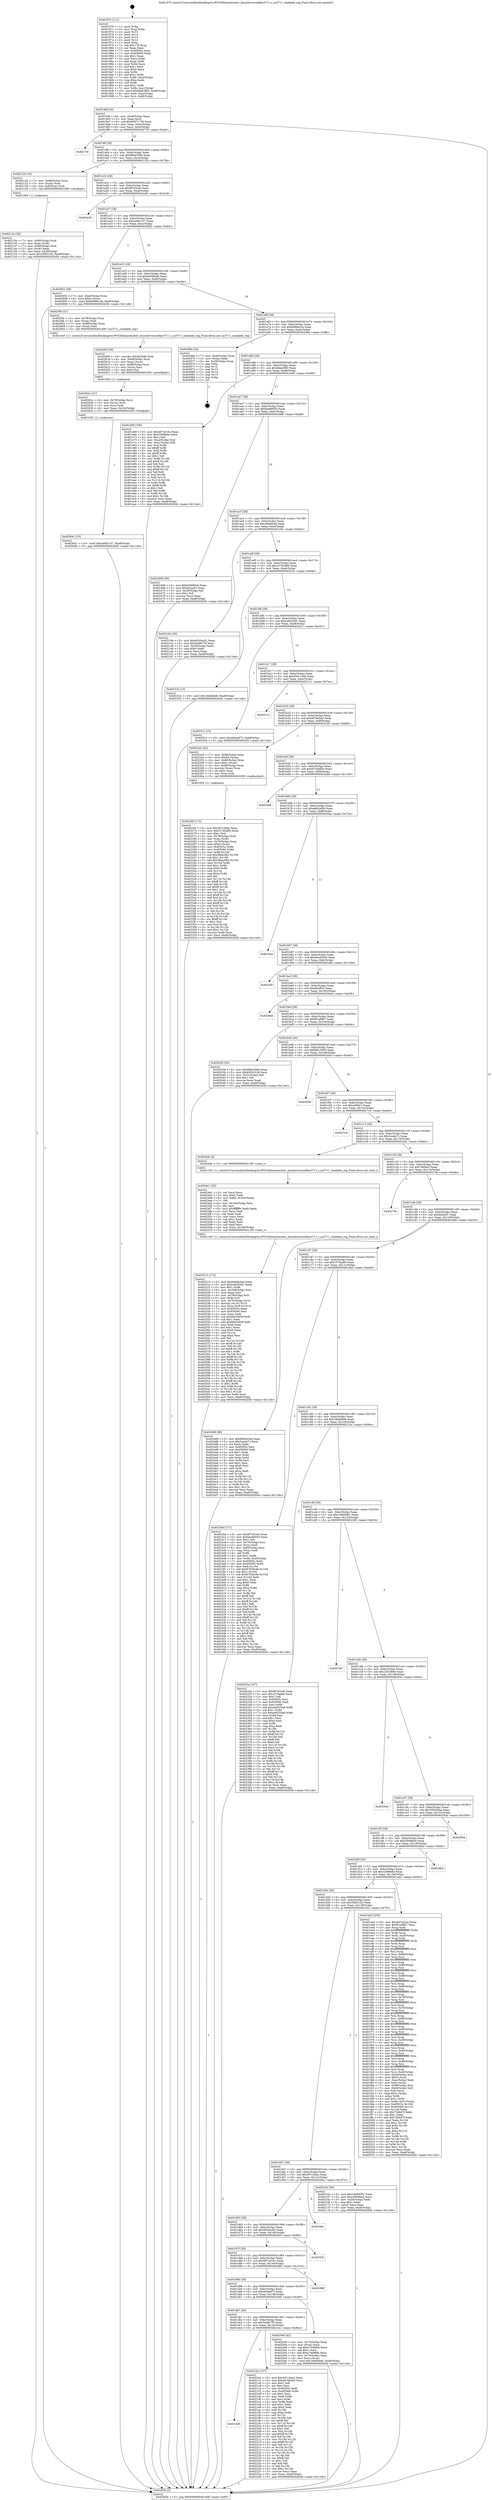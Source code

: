 digraph "0x401970" {
  label = "0x401970 (/mnt/c/Users/mathe/Desktop/tcc/POCII/binaries/extr_linuxdriversmfdas3711.c_as3711_readable_reg_Final-ollvm.out::main(0))"
  labelloc = "t"
  node[shape=record]

  Entry [label="",width=0.3,height=0.3,shape=circle,fillcolor=black,style=filled]
  "0x4019df" [label="{
     0x4019df [32]\l
     | [instrs]\l
     &nbsp;&nbsp;0x4019df \<+6\>: mov -0xa8(%rbp),%eax\l
     &nbsp;&nbsp;0x4019e5 \<+2\>: mov %eax,%ecx\l
     &nbsp;&nbsp;0x4019e7 \<+6\>: sub $0x80d71730,%ecx\l
     &nbsp;&nbsp;0x4019ed \<+6\>: mov %eax,-0xbc(%rbp)\l
     &nbsp;&nbsp;0x4019f3 \<+6\>: mov %ecx,-0xc0(%rbp)\l
     &nbsp;&nbsp;0x4019f9 \<+6\>: je 000000000040273f \<main+0xdcf\>\l
  }"]
  "0x40273f" [label="{
     0x40273f\l
  }", style=dashed]
  "0x4019ff" [label="{
     0x4019ff [28]\l
     | [instrs]\l
     &nbsp;&nbsp;0x4019ff \<+5\>: jmp 0000000000401a04 \<main+0x94\>\l
     &nbsp;&nbsp;0x401a04 \<+6\>: mov -0xbc(%rbp),%eax\l
     &nbsp;&nbsp;0x401a0a \<+5\>: sub $0x98b4359e,%eax\l
     &nbsp;&nbsp;0x401a0f \<+6\>: mov %eax,-0xc4(%rbp)\l
     &nbsp;&nbsp;0x401a15 \<+6\>: je 000000000040212b \<main+0x7bb\>\l
  }"]
  Exit [label="",width=0.3,height=0.3,shape=circle,fillcolor=black,style=filled,peripheries=2]
  "0x40212b" [label="{
     0x40212b [19]\l
     | [instrs]\l
     &nbsp;&nbsp;0x40212b \<+7\>: mov -0x98(%rbp),%rax\l
     &nbsp;&nbsp;0x402132 \<+3\>: mov (%rax),%rax\l
     &nbsp;&nbsp;0x402135 \<+4\>: mov 0x8(%rax),%rdi\l
     &nbsp;&nbsp;0x402139 \<+5\>: call 0000000000401060 \<atoi@plt\>\l
     | [calls]\l
     &nbsp;&nbsp;0x401060 \{1\} (unknown)\l
  }"]
  "0x401a1b" [label="{
     0x401a1b [28]\l
     | [instrs]\l
     &nbsp;&nbsp;0x401a1b \<+5\>: jmp 0000000000401a20 \<main+0xb0\>\l
     &nbsp;&nbsp;0x401a20 \<+6\>: mov -0xbc(%rbp),%eax\l
     &nbsp;&nbsp;0x401a26 \<+5\>: sub $0x9f7d3ce0,%eax\l
     &nbsp;&nbsp;0x401a2b \<+6\>: mov %eax,-0xc8(%rbp)\l
     &nbsp;&nbsp;0x401a31 \<+6\>: je 0000000000402a36 \<main+0x10c6\>\l
  }"]
  "0x402641" [label="{
     0x402641 [15]\l
     | [instrs]\l
     &nbsp;&nbsp;0x402641 \<+10\>: movl $0xa49d1c37,-0xa8(%rbp)\l
     &nbsp;&nbsp;0x40264b \<+5\>: jmp 0000000000402b5b \<main+0x11eb\>\l
  }"]
  "0x402a36" [label="{
     0x402a36\l
  }", style=dashed]
  "0x401a37" [label="{
     0x401a37 [28]\l
     | [instrs]\l
     &nbsp;&nbsp;0x401a37 \<+5\>: jmp 0000000000401a3c \<main+0xcc\>\l
     &nbsp;&nbsp;0x401a3c \<+6\>: mov -0xbc(%rbp),%eax\l
     &nbsp;&nbsp;0x401a42 \<+5\>: sub $0xa49d1c37,%eax\l
     &nbsp;&nbsp;0x401a47 \<+6\>: mov %eax,-0xcc(%rbp)\l
     &nbsp;&nbsp;0x401a4d \<+6\>: je 0000000000402952 \<main+0xfe2\>\l
  }"]
  "0x40262c" [label="{
     0x40262c [21]\l
     | [instrs]\l
     &nbsp;&nbsp;0x40262c \<+4\>: mov -0x78(%rbp),%rcx\l
     &nbsp;&nbsp;0x402630 \<+3\>: mov (%rcx),%rcx\l
     &nbsp;&nbsp;0x402633 \<+3\>: mov %rcx,%rdi\l
     &nbsp;&nbsp;0x402636 \<+6\>: mov %eax,-0x16c(%rbp)\l
     &nbsp;&nbsp;0x40263c \<+5\>: call 0000000000401030 \<free@plt\>\l
     | [calls]\l
     &nbsp;&nbsp;0x401030 \{1\} (unknown)\l
  }"]
  "0x402952" [label="{
     0x402952 [28]\l
     | [instrs]\l
     &nbsp;&nbsp;0x402952 \<+7\>: mov -0xa0(%rbp),%rax\l
     &nbsp;&nbsp;0x402959 \<+6\>: movl $0x0,(%rax)\l
     &nbsp;&nbsp;0x40295f \<+10\>: movl $0xb688ec3a,-0xa8(%rbp)\l
     &nbsp;&nbsp;0x402969 \<+5\>: jmp 0000000000402b5b \<main+0x11eb\>\l
  }"]
  "0x401a53" [label="{
     0x401a53 [28]\l
     | [instrs]\l
     &nbsp;&nbsp;0x401a53 \<+5\>: jmp 0000000000401a58 \<main+0xe8\>\l
     &nbsp;&nbsp;0x401a58 \<+6\>: mov -0xbc(%rbp),%eax\l
     &nbsp;&nbsp;0x401a5e \<+5\>: sub $0xb2f495e6,%eax\l
     &nbsp;&nbsp;0x401a63 \<+6\>: mov %eax,-0xd0(%rbp)\l
     &nbsp;&nbsp;0x401a69 \<+6\>: je 00000000004025fa \<main+0xc8a\>\l
  }"]
  "0x40260f" [label="{
     0x40260f [29]\l
     | [instrs]\l
     &nbsp;&nbsp;0x40260f \<+10\>: movabs $0x4030d6,%rdi\l
     &nbsp;&nbsp;0x402619 \<+4\>: mov -0x68(%rbp),%rcx\l
     &nbsp;&nbsp;0x40261d \<+2\>: mov %eax,(%rcx)\l
     &nbsp;&nbsp;0x40261f \<+4\>: mov -0x68(%rbp),%rcx\l
     &nbsp;&nbsp;0x402623 \<+2\>: mov (%rcx),%esi\l
     &nbsp;&nbsp;0x402625 \<+2\>: mov $0x0,%al\l
     &nbsp;&nbsp;0x402627 \<+5\>: call 0000000000401040 \<printf@plt\>\l
     | [calls]\l
     &nbsp;&nbsp;0x401040 \{1\} (unknown)\l
  }"]
  "0x4025fa" [label="{
     0x4025fa [21]\l
     | [instrs]\l
     &nbsp;&nbsp;0x4025fa \<+4\>: mov -0x78(%rbp),%rax\l
     &nbsp;&nbsp;0x4025fe \<+3\>: mov (%rax),%rdi\l
     &nbsp;&nbsp;0x402601 \<+7\>: mov -0x88(%rbp),%rax\l
     &nbsp;&nbsp;0x402608 \<+2\>: mov (%rax),%esi\l
     &nbsp;&nbsp;0x40260a \<+5\>: call 0000000000401400 \<as3711_readable_reg\>\l
     | [calls]\l
     &nbsp;&nbsp;0x401400 \{1\} (/mnt/c/Users/mathe/Desktop/tcc/POCII/binaries/extr_linuxdriversmfdas3711.c_as3711_readable_reg_Final-ollvm.out::as3711_readable_reg)\l
  }"]
  "0x401a6f" [label="{
     0x401a6f [28]\l
     | [instrs]\l
     &nbsp;&nbsp;0x401a6f \<+5\>: jmp 0000000000401a74 \<main+0x104\>\l
     &nbsp;&nbsp;0x401a74 \<+6\>: mov -0xbc(%rbp),%eax\l
     &nbsp;&nbsp;0x401a7a \<+5\>: sub $0xb688ec3a,%eax\l
     &nbsp;&nbsp;0x401a7f \<+6\>: mov %eax,-0xd4(%rbp)\l
     &nbsp;&nbsp;0x401a85 \<+6\>: je 000000000040296e \<main+0xffe\>\l
  }"]
  "0x402515" [label="{
     0x402515 [172]\l
     | [instrs]\l
     &nbsp;&nbsp;0x402515 \<+5\>: mov $0x660bb3ad,%ecx\l
     &nbsp;&nbsp;0x40251a \<+5\>: mov $0xcd8245d1,%edx\l
     &nbsp;&nbsp;0x40251f \<+3\>: mov $0x1,%r8b\l
     &nbsp;&nbsp;0x402522 \<+6\>: mov -0x168(%rbp),%esi\l
     &nbsp;&nbsp;0x402528 \<+3\>: imul %eax,%esi\l
     &nbsp;&nbsp;0x40252b \<+4\>: mov -0x78(%rbp),%r9\l
     &nbsp;&nbsp;0x40252f \<+3\>: mov (%r9),%r9\l
     &nbsp;&nbsp;0x402532 \<+4\>: mov -0x70(%rbp),%r10\l
     &nbsp;&nbsp;0x402536 \<+3\>: movslq (%r10),%r10\l
     &nbsp;&nbsp;0x402539 \<+4\>: mov %esi,(%r9,%r10,4)\l
     &nbsp;&nbsp;0x40253d \<+7\>: mov 0x40505c,%eax\l
     &nbsp;&nbsp;0x402544 \<+7\>: mov 0x405060,%esi\l
     &nbsp;&nbsp;0x40254b \<+2\>: mov %eax,%edi\l
     &nbsp;&nbsp;0x40254d \<+6\>: sub $0xbb03493f,%edi\l
     &nbsp;&nbsp;0x402553 \<+3\>: sub $0x1,%edi\l
     &nbsp;&nbsp;0x402556 \<+6\>: add $0xbb03493f,%edi\l
     &nbsp;&nbsp;0x40255c \<+3\>: imul %edi,%eax\l
     &nbsp;&nbsp;0x40255f \<+3\>: and $0x1,%eax\l
     &nbsp;&nbsp;0x402562 \<+3\>: cmp $0x0,%eax\l
     &nbsp;&nbsp;0x402565 \<+4\>: sete %r11b\l
     &nbsp;&nbsp;0x402569 \<+3\>: cmp $0xa,%esi\l
     &nbsp;&nbsp;0x40256c \<+3\>: setl %bl\l
     &nbsp;&nbsp;0x40256f \<+3\>: mov %r11b,%r14b\l
     &nbsp;&nbsp;0x402572 \<+4\>: xor $0xff,%r14b\l
     &nbsp;&nbsp;0x402576 \<+3\>: mov %bl,%r15b\l
     &nbsp;&nbsp;0x402579 \<+4\>: xor $0xff,%r15b\l
     &nbsp;&nbsp;0x40257d \<+4\>: xor $0x1,%r8b\l
     &nbsp;&nbsp;0x402581 \<+3\>: mov %r14b,%r12b\l
     &nbsp;&nbsp;0x402584 \<+4\>: and $0xff,%r12b\l
     &nbsp;&nbsp;0x402588 \<+3\>: and %r8b,%r11b\l
     &nbsp;&nbsp;0x40258b \<+3\>: mov %r15b,%r13b\l
     &nbsp;&nbsp;0x40258e \<+4\>: and $0xff,%r13b\l
     &nbsp;&nbsp;0x402592 \<+3\>: and %r8b,%bl\l
     &nbsp;&nbsp;0x402595 \<+3\>: or %r11b,%r12b\l
     &nbsp;&nbsp;0x402598 \<+3\>: or %bl,%r13b\l
     &nbsp;&nbsp;0x40259b \<+3\>: xor %r13b,%r12b\l
     &nbsp;&nbsp;0x40259e \<+3\>: or %r15b,%r14b\l
     &nbsp;&nbsp;0x4025a1 \<+4\>: xor $0xff,%r14b\l
     &nbsp;&nbsp;0x4025a5 \<+4\>: or $0x1,%r8b\l
     &nbsp;&nbsp;0x4025a9 \<+3\>: and %r8b,%r14b\l
     &nbsp;&nbsp;0x4025ac \<+3\>: or %r14b,%r12b\l
     &nbsp;&nbsp;0x4025af \<+4\>: test $0x1,%r12b\l
     &nbsp;&nbsp;0x4025b3 \<+3\>: cmovne %edx,%ecx\l
     &nbsp;&nbsp;0x4025b6 \<+6\>: mov %ecx,-0xa8(%rbp)\l
     &nbsp;&nbsp;0x4025bc \<+5\>: jmp 0000000000402b5b \<main+0x11eb\>\l
  }"]
  "0x40296e" [label="{
     0x40296e [24]\l
     | [instrs]\l
     &nbsp;&nbsp;0x40296e \<+7\>: mov -0xa0(%rbp),%rax\l
     &nbsp;&nbsp;0x402975 \<+2\>: mov (%rax),%eax\l
     &nbsp;&nbsp;0x402977 \<+4\>: lea -0x28(%rbp),%rsp\l
     &nbsp;&nbsp;0x40297b \<+1\>: pop %rbx\l
     &nbsp;&nbsp;0x40297c \<+2\>: pop %r12\l
     &nbsp;&nbsp;0x40297e \<+2\>: pop %r13\l
     &nbsp;&nbsp;0x402980 \<+2\>: pop %r14\l
     &nbsp;&nbsp;0x402982 \<+2\>: pop %r15\l
     &nbsp;&nbsp;0x402984 \<+1\>: pop %rbp\l
     &nbsp;&nbsp;0x402985 \<+1\>: ret\l
  }"]
  "0x401a8b" [label="{
     0x401a8b [28]\l
     | [instrs]\l
     &nbsp;&nbsp;0x401a8b \<+5\>: jmp 0000000000401a90 \<main+0x120\>\l
     &nbsp;&nbsp;0x401a90 \<+6\>: mov -0xbc(%rbp),%eax\l
     &nbsp;&nbsp;0x401a96 \<+5\>: sub $0xb8ab3f60,%eax\l
     &nbsp;&nbsp;0x401a9b \<+6\>: mov %eax,-0xd8(%rbp)\l
     &nbsp;&nbsp;0x401aa1 \<+6\>: je 0000000000401e69 \<main+0x4f9\>\l
  }"]
  "0x4024e1" [label="{
     0x4024e1 [52]\l
     | [instrs]\l
     &nbsp;&nbsp;0x4024e1 \<+2\>: xor %ecx,%ecx\l
     &nbsp;&nbsp;0x4024e3 \<+5\>: mov $0x2,%edx\l
     &nbsp;&nbsp;0x4024e8 \<+6\>: mov %edx,-0x164(%rbp)\l
     &nbsp;&nbsp;0x4024ee \<+1\>: cltd\l
     &nbsp;&nbsp;0x4024ef \<+6\>: mov -0x164(%rbp),%esi\l
     &nbsp;&nbsp;0x4024f5 \<+2\>: idiv %esi\l
     &nbsp;&nbsp;0x4024f7 \<+6\>: imul $0xfffffffe,%edx,%edx\l
     &nbsp;&nbsp;0x4024fd \<+2\>: mov %ecx,%edi\l
     &nbsp;&nbsp;0x4024ff \<+2\>: sub %edx,%edi\l
     &nbsp;&nbsp;0x402501 \<+2\>: mov %ecx,%edx\l
     &nbsp;&nbsp;0x402503 \<+3\>: sub $0x1,%edx\l
     &nbsp;&nbsp;0x402506 \<+2\>: add %edx,%edi\l
     &nbsp;&nbsp;0x402508 \<+2\>: sub %edi,%ecx\l
     &nbsp;&nbsp;0x40250a \<+6\>: mov %ecx,-0x168(%rbp)\l
     &nbsp;&nbsp;0x402510 \<+5\>: call 0000000000401160 \<next_i\>\l
     | [calls]\l
     &nbsp;&nbsp;0x401160 \{1\} (/mnt/c/Users/mathe/Desktop/tcc/POCII/binaries/extr_linuxdriversmfdas3711.c_as3711_readable_reg_Final-ollvm.out::next_i)\l
  }"]
  "0x401e69" [label="{
     0x401e69 [106]\l
     | [instrs]\l
     &nbsp;&nbsp;0x401e69 \<+5\>: mov $0x4872d16c,%eax\l
     &nbsp;&nbsp;0x401e6e \<+5\>: mov $0x3289fe6e,%ecx\l
     &nbsp;&nbsp;0x401e73 \<+2\>: mov $0x1,%dl\l
     &nbsp;&nbsp;0x401e75 \<+7\>: mov -0xa2(%rbp),%sil\l
     &nbsp;&nbsp;0x401e7c \<+7\>: mov -0xa1(%rbp),%dil\l
     &nbsp;&nbsp;0x401e83 \<+3\>: mov %sil,%r8b\l
     &nbsp;&nbsp;0x401e86 \<+4\>: xor $0xff,%r8b\l
     &nbsp;&nbsp;0x401e8a \<+3\>: mov %dil,%r9b\l
     &nbsp;&nbsp;0x401e8d \<+4\>: xor $0xff,%r9b\l
     &nbsp;&nbsp;0x401e91 \<+3\>: xor $0x1,%dl\l
     &nbsp;&nbsp;0x401e94 \<+3\>: mov %r8b,%r10b\l
     &nbsp;&nbsp;0x401e97 \<+4\>: and $0xff,%r10b\l
     &nbsp;&nbsp;0x401e9b \<+3\>: and %dl,%sil\l
     &nbsp;&nbsp;0x401e9e \<+3\>: mov %r9b,%r11b\l
     &nbsp;&nbsp;0x401ea1 \<+4\>: and $0xff,%r11b\l
     &nbsp;&nbsp;0x401ea5 \<+3\>: and %dl,%dil\l
     &nbsp;&nbsp;0x401ea8 \<+3\>: or %sil,%r10b\l
     &nbsp;&nbsp;0x401eab \<+3\>: or %dil,%r11b\l
     &nbsp;&nbsp;0x401eae \<+3\>: xor %r11b,%r10b\l
     &nbsp;&nbsp;0x401eb1 \<+3\>: or %r9b,%r8b\l
     &nbsp;&nbsp;0x401eb4 \<+4\>: xor $0xff,%r8b\l
     &nbsp;&nbsp;0x401eb8 \<+3\>: or $0x1,%dl\l
     &nbsp;&nbsp;0x401ebb \<+3\>: and %dl,%r8b\l
     &nbsp;&nbsp;0x401ebe \<+3\>: or %r8b,%r10b\l
     &nbsp;&nbsp;0x401ec1 \<+4\>: test $0x1,%r10b\l
     &nbsp;&nbsp;0x401ec5 \<+3\>: cmovne %ecx,%eax\l
     &nbsp;&nbsp;0x401ec8 \<+6\>: mov %eax,-0xa8(%rbp)\l
     &nbsp;&nbsp;0x401ece \<+5\>: jmp 0000000000402b5b \<main+0x11eb\>\l
  }"]
  "0x401aa7" [label="{
     0x401aa7 [28]\l
     | [instrs]\l
     &nbsp;&nbsp;0x401aa7 \<+5\>: jmp 0000000000401aac \<main+0x13c\>\l
     &nbsp;&nbsp;0x401aac \<+6\>: mov -0xbc(%rbp),%eax\l
     &nbsp;&nbsp;0x401ab2 \<+5\>: sub $0xbee66055,%eax\l
     &nbsp;&nbsp;0x401ab7 \<+6\>: mov %eax,-0xdc(%rbp)\l
     &nbsp;&nbsp;0x401abd \<+6\>: je 0000000000402468 \<main+0xaf8\>\l
  }"]
  "0x402b5b" [label="{
     0x402b5b [5]\l
     | [instrs]\l
     &nbsp;&nbsp;0x402b5b \<+5\>: jmp 00000000004019df \<main+0x6f\>\l
  }"]
  "0x401970" [label="{
     0x401970 [111]\l
     | [instrs]\l
     &nbsp;&nbsp;0x401970 \<+1\>: push %rbp\l
     &nbsp;&nbsp;0x401971 \<+3\>: mov %rsp,%rbp\l
     &nbsp;&nbsp;0x401974 \<+2\>: push %r15\l
     &nbsp;&nbsp;0x401976 \<+2\>: push %r14\l
     &nbsp;&nbsp;0x401978 \<+2\>: push %r13\l
     &nbsp;&nbsp;0x40197a \<+2\>: push %r12\l
     &nbsp;&nbsp;0x40197c \<+1\>: push %rbx\l
     &nbsp;&nbsp;0x40197d \<+7\>: sub $0x178,%rsp\l
     &nbsp;&nbsp;0x401984 \<+2\>: xor %eax,%eax\l
     &nbsp;&nbsp;0x401986 \<+7\>: mov 0x40505c,%ecx\l
     &nbsp;&nbsp;0x40198d \<+7\>: mov 0x405060,%edx\l
     &nbsp;&nbsp;0x401994 \<+3\>: sub $0x1,%eax\l
     &nbsp;&nbsp;0x401997 \<+3\>: mov %ecx,%r8d\l
     &nbsp;&nbsp;0x40199a \<+3\>: add %eax,%r8d\l
     &nbsp;&nbsp;0x40199d \<+4\>: imul %r8d,%ecx\l
     &nbsp;&nbsp;0x4019a1 \<+3\>: and $0x1,%ecx\l
     &nbsp;&nbsp;0x4019a4 \<+3\>: cmp $0x0,%ecx\l
     &nbsp;&nbsp;0x4019a7 \<+4\>: sete %r9b\l
     &nbsp;&nbsp;0x4019ab \<+4\>: and $0x1,%r9b\l
     &nbsp;&nbsp;0x4019af \<+7\>: mov %r9b,-0xa2(%rbp)\l
     &nbsp;&nbsp;0x4019b6 \<+3\>: cmp $0xa,%edx\l
     &nbsp;&nbsp;0x4019b9 \<+4\>: setl %r9b\l
     &nbsp;&nbsp;0x4019bd \<+4\>: and $0x1,%r9b\l
     &nbsp;&nbsp;0x4019c1 \<+7\>: mov %r9b,-0xa1(%rbp)\l
     &nbsp;&nbsp;0x4019c8 \<+10\>: movl $0xb8ab3f60,-0xa8(%rbp)\l
     &nbsp;&nbsp;0x4019d2 \<+6\>: mov %edi,-0xac(%rbp)\l
     &nbsp;&nbsp;0x4019d8 \<+7\>: mov %rsi,-0xb8(%rbp)\l
  }"]
  "0x40226f" [label="{
     0x40226f [172]\l
     | [instrs]\l
     &nbsp;&nbsp;0x40226f \<+5\>: mov $0x397c26a2,%ecx\l
     &nbsp;&nbsp;0x402274 \<+5\>: mov $0xc57d2d89,%edx\l
     &nbsp;&nbsp;0x402279 \<+3\>: mov $0x1,%sil\l
     &nbsp;&nbsp;0x40227c \<+4\>: mov -0x78(%rbp),%rdi\l
     &nbsp;&nbsp;0x402280 \<+3\>: mov %rax,(%rdi)\l
     &nbsp;&nbsp;0x402283 \<+4\>: mov -0x70(%rbp),%rax\l
     &nbsp;&nbsp;0x402287 \<+6\>: movl $0x0,(%rax)\l
     &nbsp;&nbsp;0x40228d \<+8\>: mov 0x40505c,%r8d\l
     &nbsp;&nbsp;0x402295 \<+8\>: mov 0x405060,%r9d\l
     &nbsp;&nbsp;0x40229d \<+3\>: mov %r8d,%r10d\l
     &nbsp;&nbsp;0x4022a0 \<+7\>: sub $0x3fbac082,%r10d\l
     &nbsp;&nbsp;0x4022a7 \<+4\>: sub $0x1,%r10d\l
     &nbsp;&nbsp;0x4022ab \<+7\>: add $0x3fbac082,%r10d\l
     &nbsp;&nbsp;0x4022b2 \<+4\>: imul %r10d,%r8d\l
     &nbsp;&nbsp;0x4022b6 \<+4\>: and $0x1,%r8d\l
     &nbsp;&nbsp;0x4022ba \<+4\>: cmp $0x0,%r8d\l
     &nbsp;&nbsp;0x4022be \<+4\>: sete %r11b\l
     &nbsp;&nbsp;0x4022c2 \<+4\>: cmp $0xa,%r9d\l
     &nbsp;&nbsp;0x4022c6 \<+3\>: setl %bl\l
     &nbsp;&nbsp;0x4022c9 \<+3\>: mov %r11b,%r14b\l
     &nbsp;&nbsp;0x4022cc \<+4\>: xor $0xff,%r14b\l
     &nbsp;&nbsp;0x4022d0 \<+3\>: mov %bl,%r15b\l
     &nbsp;&nbsp;0x4022d3 \<+4\>: xor $0xff,%r15b\l
     &nbsp;&nbsp;0x4022d7 \<+4\>: xor $0x1,%sil\l
     &nbsp;&nbsp;0x4022db \<+3\>: mov %r14b,%r12b\l
     &nbsp;&nbsp;0x4022de \<+4\>: and $0xff,%r12b\l
     &nbsp;&nbsp;0x4022e2 \<+3\>: and %sil,%r11b\l
     &nbsp;&nbsp;0x4022e5 \<+3\>: mov %r15b,%r13b\l
     &nbsp;&nbsp;0x4022e8 \<+4\>: and $0xff,%r13b\l
     &nbsp;&nbsp;0x4022ec \<+3\>: and %sil,%bl\l
     &nbsp;&nbsp;0x4022ef \<+3\>: or %r11b,%r12b\l
     &nbsp;&nbsp;0x4022f2 \<+3\>: or %bl,%r13b\l
     &nbsp;&nbsp;0x4022f5 \<+3\>: xor %r13b,%r12b\l
     &nbsp;&nbsp;0x4022f8 \<+3\>: or %r15b,%r14b\l
     &nbsp;&nbsp;0x4022fb \<+4\>: xor $0xff,%r14b\l
     &nbsp;&nbsp;0x4022ff \<+4\>: or $0x1,%sil\l
     &nbsp;&nbsp;0x402303 \<+3\>: and %sil,%r14b\l
     &nbsp;&nbsp;0x402306 \<+3\>: or %r14b,%r12b\l
     &nbsp;&nbsp;0x402309 \<+4\>: test $0x1,%r12b\l
     &nbsp;&nbsp;0x40230d \<+3\>: cmovne %edx,%ecx\l
     &nbsp;&nbsp;0x402310 \<+6\>: mov %ecx,-0xa8(%rbp)\l
     &nbsp;&nbsp;0x402316 \<+5\>: jmp 0000000000402b5b \<main+0x11eb\>\l
  }"]
  "0x402468" [label="{
     0x402468 [30]\l
     | [instrs]\l
     &nbsp;&nbsp;0x402468 \<+5\>: mov $0xb2f495e6,%eax\l
     &nbsp;&nbsp;0x40246d \<+5\>: mov $0xde2a2f1,%ecx\l
     &nbsp;&nbsp;0x402472 \<+3\>: mov -0x29(%rbp),%dl\l
     &nbsp;&nbsp;0x402475 \<+3\>: test $0x1,%dl\l
     &nbsp;&nbsp;0x402478 \<+3\>: cmovne %ecx,%eax\l
     &nbsp;&nbsp;0x40247b \<+6\>: mov %eax,-0xa8(%rbp)\l
     &nbsp;&nbsp;0x402481 \<+5\>: jmp 0000000000402b5b \<main+0x11eb\>\l
  }"]
  "0x401ac3" [label="{
     0x401ac3 [28]\l
     | [instrs]\l
     &nbsp;&nbsp;0x401ac3 \<+5\>: jmp 0000000000401ac8 \<main+0x158\>\l
     &nbsp;&nbsp;0x401ac8 \<+6\>: mov -0xbc(%rbp),%eax\l
     &nbsp;&nbsp;0x401ace \<+5\>: sub $0xc0946be6,%eax\l
     &nbsp;&nbsp;0x401ad3 \<+6\>: mov %eax,-0xe0(%rbp)\l
     &nbsp;&nbsp;0x401ad9 \<+6\>: je 000000000040219e \<main+0x82e\>\l
  }"]
  "0x401dd3" [label="{
     0x401dd3\l
  }", style=dashed]
  "0x40219e" [label="{
     0x40219e [30]\l
     | [instrs]\l
     &nbsp;&nbsp;0x40219e \<+5\>: mov $0x4020acb2,%eax\l
     &nbsp;&nbsp;0x4021a3 \<+5\>: mov $0x5a48c7f3,%ecx\l
     &nbsp;&nbsp;0x4021a8 \<+3\>: mov -0x30(%rbp),%edx\l
     &nbsp;&nbsp;0x4021ab \<+3\>: cmp $0x0,%edx\l
     &nbsp;&nbsp;0x4021ae \<+3\>: cmove %ecx,%eax\l
     &nbsp;&nbsp;0x4021b1 \<+6\>: mov %eax,-0xa8(%rbp)\l
     &nbsp;&nbsp;0x4021b7 \<+5\>: jmp 0000000000402b5b \<main+0x11eb\>\l
  }"]
  "0x401adf" [label="{
     0x401adf [28]\l
     | [instrs]\l
     &nbsp;&nbsp;0x401adf \<+5\>: jmp 0000000000401ae4 \<main+0x174\>\l
     &nbsp;&nbsp;0x401ae4 \<+6\>: mov -0xbc(%rbp),%eax\l
     &nbsp;&nbsp;0x401aea \<+5\>: sub $0xc57d2d89,%eax\l
     &nbsp;&nbsp;0x401aef \<+6\>: mov %eax,-0xe4(%rbp)\l
     &nbsp;&nbsp;0x401af5 \<+6\>: je 000000000040231b \<main+0x9ab\>\l
  }"]
  "0x4021bc" [label="{
     0x4021bc [137]\l
     | [instrs]\l
     &nbsp;&nbsp;0x4021bc \<+5\>: mov $0x397c26a2,%eax\l
     &nbsp;&nbsp;0x4021c1 \<+5\>: mov $0xdd78a5a0,%ecx\l
     &nbsp;&nbsp;0x4021c6 \<+2\>: mov $0x1,%dl\l
     &nbsp;&nbsp;0x4021c8 \<+2\>: xor %esi,%esi\l
     &nbsp;&nbsp;0x4021ca \<+7\>: mov 0x40505c,%edi\l
     &nbsp;&nbsp;0x4021d1 \<+8\>: mov 0x405060,%r8d\l
     &nbsp;&nbsp;0x4021d9 \<+3\>: sub $0x1,%esi\l
     &nbsp;&nbsp;0x4021dc \<+3\>: mov %edi,%r9d\l
     &nbsp;&nbsp;0x4021df \<+3\>: add %esi,%r9d\l
     &nbsp;&nbsp;0x4021e2 \<+4\>: imul %r9d,%edi\l
     &nbsp;&nbsp;0x4021e6 \<+3\>: and $0x1,%edi\l
     &nbsp;&nbsp;0x4021e9 \<+3\>: cmp $0x0,%edi\l
     &nbsp;&nbsp;0x4021ec \<+4\>: sete %r10b\l
     &nbsp;&nbsp;0x4021f0 \<+4\>: cmp $0xa,%r8d\l
     &nbsp;&nbsp;0x4021f4 \<+4\>: setl %r11b\l
     &nbsp;&nbsp;0x4021f8 \<+3\>: mov %r10b,%bl\l
     &nbsp;&nbsp;0x4021fb \<+3\>: xor $0xff,%bl\l
     &nbsp;&nbsp;0x4021fe \<+3\>: mov %r11b,%r14b\l
     &nbsp;&nbsp;0x402201 \<+4\>: xor $0xff,%r14b\l
     &nbsp;&nbsp;0x402205 \<+3\>: xor $0x1,%dl\l
     &nbsp;&nbsp;0x402208 \<+3\>: mov %bl,%r15b\l
     &nbsp;&nbsp;0x40220b \<+4\>: and $0xff,%r15b\l
     &nbsp;&nbsp;0x40220f \<+3\>: and %dl,%r10b\l
     &nbsp;&nbsp;0x402212 \<+3\>: mov %r14b,%r12b\l
     &nbsp;&nbsp;0x402215 \<+4\>: and $0xff,%r12b\l
     &nbsp;&nbsp;0x402219 \<+3\>: and %dl,%r11b\l
     &nbsp;&nbsp;0x40221c \<+3\>: or %r10b,%r15b\l
     &nbsp;&nbsp;0x40221f \<+3\>: or %r11b,%r12b\l
     &nbsp;&nbsp;0x402222 \<+3\>: xor %r12b,%r15b\l
     &nbsp;&nbsp;0x402225 \<+3\>: or %r14b,%bl\l
     &nbsp;&nbsp;0x402228 \<+3\>: xor $0xff,%bl\l
     &nbsp;&nbsp;0x40222b \<+3\>: or $0x1,%dl\l
     &nbsp;&nbsp;0x40222e \<+2\>: and %dl,%bl\l
     &nbsp;&nbsp;0x402230 \<+3\>: or %bl,%r15b\l
     &nbsp;&nbsp;0x402233 \<+4\>: test $0x1,%r15b\l
     &nbsp;&nbsp;0x402237 \<+3\>: cmovne %ecx,%eax\l
     &nbsp;&nbsp;0x40223a \<+6\>: mov %eax,-0xa8(%rbp)\l
     &nbsp;&nbsp;0x402240 \<+5\>: jmp 0000000000402b5b \<main+0x11eb\>\l
  }"]
  "0x40231b" [label="{
     0x40231b [15]\l
     | [instrs]\l
     &nbsp;&nbsp;0x40231b \<+10\>: movl $0x18dd46e6,-0xa8(%rbp)\l
     &nbsp;&nbsp;0x402325 \<+5\>: jmp 0000000000402b5b \<main+0x11eb\>\l
  }"]
  "0x401afb" [label="{
     0x401afb [28]\l
     | [instrs]\l
     &nbsp;&nbsp;0x401afb \<+5\>: jmp 0000000000401b00 \<main+0x190\>\l
     &nbsp;&nbsp;0x401b00 \<+6\>: mov -0xbc(%rbp),%eax\l
     &nbsp;&nbsp;0x401b06 \<+5\>: sub $0xcd8245d1,%eax\l
     &nbsp;&nbsp;0x401b0b \<+6\>: mov %eax,-0xe8(%rbp)\l
     &nbsp;&nbsp;0x401b11 \<+6\>: je 00000000004025c1 \<main+0xc51\>\l
  }"]
  "0x401db7" [label="{
     0x401db7 [28]\l
     | [instrs]\l
     &nbsp;&nbsp;0x401db7 \<+5\>: jmp 0000000000401dbc \<main+0x44c\>\l
     &nbsp;&nbsp;0x401dbc \<+6\>: mov -0xbc(%rbp),%eax\l
     &nbsp;&nbsp;0x401dc2 \<+5\>: sub $0x5a48c7f3,%eax\l
     &nbsp;&nbsp;0x401dc7 \<+6\>: mov %eax,-0x14c(%rbp)\l
     &nbsp;&nbsp;0x401dcd \<+6\>: je 00000000004021bc \<main+0x84c\>\l
  }"]
  "0x4025c1" [label="{
     0x4025c1 [15]\l
     | [instrs]\l
     &nbsp;&nbsp;0x4025c1 \<+10\>: movl $0x4944ef73,-0xa8(%rbp)\l
     &nbsp;&nbsp;0x4025cb \<+5\>: jmp 0000000000402b5b \<main+0x11eb\>\l
  }"]
  "0x401b17" [label="{
     0x401b17 [28]\l
     | [instrs]\l
     &nbsp;&nbsp;0x401b17 \<+5\>: jmp 0000000000401b1c \<main+0x1ac\>\l
     &nbsp;&nbsp;0x401b1c \<+6\>: mov -0xbc(%rbp),%eax\l
     &nbsp;&nbsp;0x401b22 \<+5\>: sub $0xd3d114dd,%eax\l
     &nbsp;&nbsp;0x401b27 \<+6\>: mov %eax,-0xec(%rbp)\l
     &nbsp;&nbsp;0x401b2d \<+6\>: je 000000000040211c \<main+0x7ac\>\l
  }"]
  "0x4025d0" [label="{
     0x4025d0 [42]\l
     | [instrs]\l
     &nbsp;&nbsp;0x4025d0 \<+4\>: mov -0x70(%rbp),%rax\l
     &nbsp;&nbsp;0x4025d4 \<+2\>: mov (%rax),%ecx\l
     &nbsp;&nbsp;0x4025d6 \<+6\>: sub $0xe74d96fb,%ecx\l
     &nbsp;&nbsp;0x4025dc \<+3\>: add $0x1,%ecx\l
     &nbsp;&nbsp;0x4025df \<+6\>: add $0xe74d96fb,%ecx\l
     &nbsp;&nbsp;0x4025e5 \<+4\>: mov -0x70(%rbp),%rax\l
     &nbsp;&nbsp;0x4025e9 \<+2\>: mov %ecx,(%rax)\l
     &nbsp;&nbsp;0x4025eb \<+10\>: movl $0x18dd46e6,-0xa8(%rbp)\l
     &nbsp;&nbsp;0x4025f5 \<+5\>: jmp 0000000000402b5b \<main+0x11eb\>\l
  }"]
  "0x40211c" [label="{
     0x40211c\l
  }", style=dashed]
  "0x401b33" [label="{
     0x401b33 [28]\l
     | [instrs]\l
     &nbsp;&nbsp;0x401b33 \<+5\>: jmp 0000000000401b38 \<main+0x1c8\>\l
     &nbsp;&nbsp;0x401b38 \<+6\>: mov -0xbc(%rbp),%eax\l
     &nbsp;&nbsp;0x401b3e \<+5\>: sub $0xdd78a5a0,%eax\l
     &nbsp;&nbsp;0x401b43 \<+6\>: mov %eax,-0xf0(%rbp)\l
     &nbsp;&nbsp;0x401b49 \<+6\>: je 0000000000402245 \<main+0x8d5\>\l
  }"]
  "0x401d9b" [label="{
     0x401d9b [28]\l
     | [instrs]\l
     &nbsp;&nbsp;0x401d9b \<+5\>: jmp 0000000000401da0 \<main+0x430\>\l
     &nbsp;&nbsp;0x401da0 \<+6\>: mov -0xbc(%rbp),%eax\l
     &nbsp;&nbsp;0x401da6 \<+5\>: sub $0x4944ef73,%eax\l
     &nbsp;&nbsp;0x401dab \<+6\>: mov %eax,-0x148(%rbp)\l
     &nbsp;&nbsp;0x401db1 \<+6\>: je 00000000004025d0 \<main+0xc60\>\l
  }"]
  "0x402245" [label="{
     0x402245 [42]\l
     | [instrs]\l
     &nbsp;&nbsp;0x402245 \<+7\>: mov -0x88(%rbp),%rax\l
     &nbsp;&nbsp;0x40224c \<+6\>: movl $0x64,(%rax)\l
     &nbsp;&nbsp;0x402252 \<+4\>: mov -0x80(%rbp),%rax\l
     &nbsp;&nbsp;0x402256 \<+6\>: movl $0x1,(%rax)\l
     &nbsp;&nbsp;0x40225c \<+4\>: mov -0x80(%rbp),%rax\l
     &nbsp;&nbsp;0x402260 \<+3\>: movslq (%rax),%rax\l
     &nbsp;&nbsp;0x402263 \<+4\>: shl $0x2,%rax\l
     &nbsp;&nbsp;0x402267 \<+3\>: mov %rax,%rdi\l
     &nbsp;&nbsp;0x40226a \<+5\>: call 0000000000401050 \<malloc@plt\>\l
     | [calls]\l
     &nbsp;&nbsp;0x401050 \{1\} (unknown)\l
  }"]
  "0x401b4f" [label="{
     0x401b4f [28]\l
     | [instrs]\l
     &nbsp;&nbsp;0x401b4f \<+5\>: jmp 0000000000401b54 \<main+0x1e4\>\l
     &nbsp;&nbsp;0x401b54 \<+6\>: mov -0xbc(%rbp),%eax\l
     &nbsp;&nbsp;0x401b5a \<+5\>: sub $0xe07bbd50,%eax\l
     &nbsp;&nbsp;0x401b5f \<+6\>: mov %eax,-0xf4(%rbp)\l
     &nbsp;&nbsp;0x401b65 \<+6\>: je 0000000000402ab6 \<main+0x1146\>\l
  }"]
  "0x402986" [label="{
     0x402986\l
  }", style=dashed]
  "0x402ab6" [label="{
     0x402ab6\l
  }", style=dashed]
  "0x401b6b" [label="{
     0x401b6b [28]\l
     | [instrs]\l
     &nbsp;&nbsp;0x401b6b \<+5\>: jmp 0000000000401b70 \<main+0x200\>\l
     &nbsp;&nbsp;0x401b70 \<+6\>: mov -0xbc(%rbp),%eax\l
     &nbsp;&nbsp;0x401b76 \<+5\>: sub $0xe862efd4,%eax\l
     &nbsp;&nbsp;0x401b7b \<+6\>: mov %eax,-0xf8(%rbp)\l
     &nbsp;&nbsp;0x401b81 \<+6\>: je 00000000004020aa \<main+0x73a\>\l
  }"]
  "0x401d7f" [label="{
     0x401d7f [28]\l
     | [instrs]\l
     &nbsp;&nbsp;0x401d7f \<+5\>: jmp 0000000000401d84 \<main+0x414\>\l
     &nbsp;&nbsp;0x401d84 \<+6\>: mov -0xbc(%rbp),%eax\l
     &nbsp;&nbsp;0x401d8a \<+5\>: sub $0x4872d16c,%eax\l
     &nbsp;&nbsp;0x401d8f \<+6\>: mov %eax,-0x144(%rbp)\l
     &nbsp;&nbsp;0x401d95 \<+6\>: je 0000000000402986 \<main+0x1016\>\l
  }"]
  "0x4020aa" [label="{
     0x4020aa\l
  }", style=dashed]
  "0x401b87" [label="{
     0x401b87 [28]\l
     | [instrs]\l
     &nbsp;&nbsp;0x401b87 \<+5\>: jmp 0000000000401b8c \<main+0x21c\>\l
     &nbsp;&nbsp;0x401b8c \<+6\>: mov -0xbc(%rbp),%eax\l
     &nbsp;&nbsp;0x401b92 \<+5\>: sub $0xeb4403d3,%eax\l
     &nbsp;&nbsp;0x401b97 \<+6\>: mov %eax,-0xfc(%rbp)\l
     &nbsp;&nbsp;0x401b9d \<+6\>: je 0000000000402afd \<main+0x118d\>\l
  }"]
  "0x40292f" [label="{
     0x40292f\l
  }", style=dashed]
  "0x402afd" [label="{
     0x402afd\l
  }", style=dashed]
  "0x401ba3" [label="{
     0x401ba3 [28]\l
     | [instrs]\l
     &nbsp;&nbsp;0x401ba3 \<+5\>: jmp 0000000000401ba8 \<main+0x238\>\l
     &nbsp;&nbsp;0x401ba8 \<+6\>: mov -0xbc(%rbp),%eax\l
     &nbsp;&nbsp;0x401bae \<+5\>: sub $0xefa2ff15,%eax\l
     &nbsp;&nbsp;0x401bb3 \<+6\>: mov %eax,-0x100(%rbp)\l
     &nbsp;&nbsp;0x401bb9 \<+6\>: je 00000000004026a6 \<main+0xd36\>\l
  }"]
  "0x401d63" [label="{
     0x401d63 [28]\l
     | [instrs]\l
     &nbsp;&nbsp;0x401d63 \<+5\>: jmp 0000000000401d68 \<main+0x3f8\>\l
     &nbsp;&nbsp;0x401d68 \<+6\>: mov -0xbc(%rbp),%eax\l
     &nbsp;&nbsp;0x401d6e \<+5\>: sub $0x4020acb2,%eax\l
     &nbsp;&nbsp;0x401d73 \<+6\>: mov %eax,-0x140(%rbp)\l
     &nbsp;&nbsp;0x401d79 \<+6\>: je 000000000040292f \<main+0xfbf\>\l
  }"]
  "0x4026a6" [label="{
     0x4026a6\l
  }", style=dashed]
  "0x401bbf" [label="{
     0x401bbf [28]\l
     | [instrs]\l
     &nbsp;&nbsp;0x401bbf \<+5\>: jmp 0000000000401bc4 \<main+0x254\>\l
     &nbsp;&nbsp;0x401bc4 \<+6\>: mov -0xbc(%rbp),%eax\l
     &nbsp;&nbsp;0x401bca \<+5\>: sub $0xf51e8fb7,%eax\l
     &nbsp;&nbsp;0x401bcf \<+6\>: mov %eax,-0x104(%rbp)\l
     &nbsp;&nbsp;0x401bd5 \<+6\>: je 0000000000402036 \<main+0x6c6\>\l
  }"]
  "0x4029ec" [label="{
     0x4029ec\l
  }", style=dashed]
  "0x402036" [label="{
     0x402036 [30]\l
     | [instrs]\l
     &nbsp;&nbsp;0x402036 \<+5\>: mov $0x98b4359e,%eax\l
     &nbsp;&nbsp;0x40203b \<+5\>: mov $0x6292c528,%ecx\l
     &nbsp;&nbsp;0x402040 \<+3\>: mov -0x31(%rbp),%dl\l
     &nbsp;&nbsp;0x402043 \<+3\>: test $0x1,%dl\l
     &nbsp;&nbsp;0x402046 \<+3\>: cmovne %ecx,%eax\l
     &nbsp;&nbsp;0x402049 \<+6\>: mov %eax,-0xa8(%rbp)\l
     &nbsp;&nbsp;0x40204f \<+5\>: jmp 0000000000402b5b \<main+0x11eb\>\l
  }"]
  "0x401bdb" [label="{
     0x401bdb [28]\l
     | [instrs]\l
     &nbsp;&nbsp;0x401bdb \<+5\>: jmp 0000000000401be0 \<main+0x270\>\l
     &nbsp;&nbsp;0x401be0 \<+6\>: mov -0xbc(%rbp),%eax\l
     &nbsp;&nbsp;0x401be6 \<+5\>: sub $0xfe913605,%eax\l
     &nbsp;&nbsp;0x401beb \<+6\>: mov %eax,-0x108(%rbp)\l
     &nbsp;&nbsp;0x401bf1 \<+6\>: je 0000000000402650 \<main+0xce0\>\l
  }"]
  "0x401d47" [label="{
     0x401d47 [28]\l
     | [instrs]\l
     &nbsp;&nbsp;0x401d47 \<+5\>: jmp 0000000000401d4c \<main+0x3dc\>\l
     &nbsp;&nbsp;0x401d4c \<+6\>: mov -0xbc(%rbp),%eax\l
     &nbsp;&nbsp;0x401d52 \<+5\>: sub $0x397c26a2,%eax\l
     &nbsp;&nbsp;0x401d57 \<+6\>: mov %eax,-0x13c(%rbp)\l
     &nbsp;&nbsp;0x401d5d \<+6\>: je 00000000004029ec \<main+0x107c\>\l
  }"]
  "0x402650" [label="{
     0x402650\l
  }", style=dashed]
  "0x401bf7" [label="{
     0x401bf7 [28]\l
     | [instrs]\l
     &nbsp;&nbsp;0x401bf7 \<+5\>: jmp 0000000000401bfc \<main+0x28c\>\l
     &nbsp;&nbsp;0x401bfc \<+6\>: mov -0xbc(%rbp),%eax\l
     &nbsp;&nbsp;0x401c02 \<+5\>: sub $0xa300e1,%eax\l
     &nbsp;&nbsp;0x401c07 \<+6\>: mov %eax,-0x10c(%rbp)\l
     &nbsp;&nbsp;0x401c0d \<+6\>: je 00000000004027cd \<main+0xe5d\>\l
  }"]
  "0x402162" [label="{
     0x402162 [30]\l
     | [instrs]\l
     &nbsp;&nbsp;0x402162 \<+5\>: mov $0x1dd94091,%eax\l
     &nbsp;&nbsp;0x402167 \<+5\>: mov $0xc0946be6,%ecx\l
     &nbsp;&nbsp;0x40216c \<+3\>: mov -0x30(%rbp),%edx\l
     &nbsp;&nbsp;0x40216f \<+3\>: cmp $0x1,%edx\l
     &nbsp;&nbsp;0x402172 \<+3\>: cmovl %ecx,%eax\l
     &nbsp;&nbsp;0x402175 \<+6\>: mov %eax,-0xa8(%rbp)\l
     &nbsp;&nbsp;0x40217b \<+5\>: jmp 0000000000402b5b \<main+0x11eb\>\l
  }"]
  "0x4027cd" [label="{
     0x4027cd\l
  }", style=dashed]
  "0x401c13" [label="{
     0x401c13 [28]\l
     | [instrs]\l
     &nbsp;&nbsp;0x401c13 \<+5\>: jmp 0000000000401c18 \<main+0x2a8\>\l
     &nbsp;&nbsp;0x401c18 \<+6\>: mov -0xbc(%rbp),%eax\l
     &nbsp;&nbsp;0x401c1e \<+5\>: sub $0x5ceda72,%eax\l
     &nbsp;&nbsp;0x401c23 \<+6\>: mov %eax,-0x110(%rbp)\l
     &nbsp;&nbsp;0x401c29 \<+6\>: je 00000000004024dc \<main+0xb6c\>\l
  }"]
  "0x40213e" [label="{
     0x40213e [36]\l
     | [instrs]\l
     &nbsp;&nbsp;0x40213e \<+7\>: mov -0x90(%rbp),%rdi\l
     &nbsp;&nbsp;0x402145 \<+2\>: mov %eax,(%rdi)\l
     &nbsp;&nbsp;0x402147 \<+7\>: mov -0x90(%rbp),%rdi\l
     &nbsp;&nbsp;0x40214e \<+2\>: mov (%rdi),%eax\l
     &nbsp;&nbsp;0x402150 \<+3\>: mov %eax,-0x30(%rbp)\l
     &nbsp;&nbsp;0x402153 \<+10\>: movl $0x35f631d2,-0xa8(%rbp)\l
     &nbsp;&nbsp;0x40215d \<+5\>: jmp 0000000000402b5b \<main+0x11eb\>\l
  }"]
  "0x4024dc" [label="{
     0x4024dc [5]\l
     | [instrs]\l
     &nbsp;&nbsp;0x4024dc \<+5\>: call 0000000000401160 \<next_i\>\l
     | [calls]\l
     &nbsp;&nbsp;0x401160 \{1\} (/mnt/c/Users/mathe/Desktop/tcc/POCII/binaries/extr_linuxdriversmfdas3711.c_as3711_readable_reg_Final-ollvm.out::next_i)\l
  }"]
  "0x401c2f" [label="{
     0x401c2f [28]\l
     | [instrs]\l
     &nbsp;&nbsp;0x401c2f \<+5\>: jmp 0000000000401c34 \<main+0x2c4\>\l
     &nbsp;&nbsp;0x401c34 \<+6\>: mov -0xbc(%rbp),%eax\l
     &nbsp;&nbsp;0x401c3a \<+5\>: sub $0x7e6fda3,%eax\l
     &nbsp;&nbsp;0x401c3f \<+6\>: mov %eax,-0x114(%rbp)\l
     &nbsp;&nbsp;0x401c45 \<+6\>: je 000000000040274e \<main+0xdde\>\l
  }"]
  "0x401d2b" [label="{
     0x401d2b [28]\l
     | [instrs]\l
     &nbsp;&nbsp;0x401d2b \<+5\>: jmp 0000000000401d30 \<main+0x3c0\>\l
     &nbsp;&nbsp;0x401d30 \<+6\>: mov -0xbc(%rbp),%eax\l
     &nbsp;&nbsp;0x401d36 \<+5\>: sub $0x35f631d2,%eax\l
     &nbsp;&nbsp;0x401d3b \<+6\>: mov %eax,-0x138(%rbp)\l
     &nbsp;&nbsp;0x401d41 \<+6\>: je 0000000000402162 \<main+0x7f2\>\l
  }"]
  "0x40274e" [label="{
     0x40274e\l
  }", style=dashed]
  "0x401c4b" [label="{
     0x401c4b [28]\l
     | [instrs]\l
     &nbsp;&nbsp;0x401c4b \<+5\>: jmp 0000000000401c50 \<main+0x2e0\>\l
     &nbsp;&nbsp;0x401c50 \<+6\>: mov -0xbc(%rbp),%eax\l
     &nbsp;&nbsp;0x401c56 \<+5\>: sub $0xde2a2f1,%eax\l
     &nbsp;&nbsp;0x401c5b \<+6\>: mov %eax,-0x118(%rbp)\l
     &nbsp;&nbsp;0x401c61 \<+6\>: je 0000000000402486 \<main+0xb16\>\l
  }"]
  "0x401ed3" [label="{
     0x401ed3 [355]\l
     | [instrs]\l
     &nbsp;&nbsp;0x401ed3 \<+5\>: mov $0x4872d16c,%eax\l
     &nbsp;&nbsp;0x401ed8 \<+5\>: mov $0xf51e8fb7,%ecx\l
     &nbsp;&nbsp;0x401edd \<+3\>: mov %rsp,%rdx\l
     &nbsp;&nbsp;0x401ee0 \<+4\>: add $0xfffffffffffffff0,%rdx\l
     &nbsp;&nbsp;0x401ee4 \<+3\>: mov %rdx,%rsp\l
     &nbsp;&nbsp;0x401ee7 \<+7\>: mov %rdx,-0xa0(%rbp)\l
     &nbsp;&nbsp;0x401eee \<+3\>: mov %rsp,%rdx\l
     &nbsp;&nbsp;0x401ef1 \<+4\>: add $0xfffffffffffffff0,%rdx\l
     &nbsp;&nbsp;0x401ef5 \<+3\>: mov %rdx,%rsp\l
     &nbsp;&nbsp;0x401ef8 \<+3\>: mov %rsp,%rsi\l
     &nbsp;&nbsp;0x401efb \<+4\>: add $0xfffffffffffffff0,%rsi\l
     &nbsp;&nbsp;0x401eff \<+3\>: mov %rsi,%rsp\l
     &nbsp;&nbsp;0x401f02 \<+7\>: mov %rsi,-0x98(%rbp)\l
     &nbsp;&nbsp;0x401f09 \<+3\>: mov %rsp,%rsi\l
     &nbsp;&nbsp;0x401f0c \<+4\>: add $0xfffffffffffffff0,%rsi\l
     &nbsp;&nbsp;0x401f10 \<+3\>: mov %rsi,%rsp\l
     &nbsp;&nbsp;0x401f13 \<+7\>: mov %rsi,-0x90(%rbp)\l
     &nbsp;&nbsp;0x401f1a \<+3\>: mov %rsp,%rsi\l
     &nbsp;&nbsp;0x401f1d \<+4\>: add $0xfffffffffffffff0,%rsi\l
     &nbsp;&nbsp;0x401f21 \<+3\>: mov %rsi,%rsp\l
     &nbsp;&nbsp;0x401f24 \<+7\>: mov %rsi,-0x88(%rbp)\l
     &nbsp;&nbsp;0x401f2b \<+3\>: mov %rsp,%rsi\l
     &nbsp;&nbsp;0x401f2e \<+4\>: add $0xfffffffffffffff0,%rsi\l
     &nbsp;&nbsp;0x401f32 \<+3\>: mov %rsi,%rsp\l
     &nbsp;&nbsp;0x401f35 \<+4\>: mov %rsi,-0x80(%rbp)\l
     &nbsp;&nbsp;0x401f39 \<+3\>: mov %rsp,%rsi\l
     &nbsp;&nbsp;0x401f3c \<+4\>: add $0xfffffffffffffff0,%rsi\l
     &nbsp;&nbsp;0x401f40 \<+3\>: mov %rsi,%rsp\l
     &nbsp;&nbsp;0x401f43 \<+4\>: mov %rsi,-0x78(%rbp)\l
     &nbsp;&nbsp;0x401f47 \<+3\>: mov %rsp,%rsi\l
     &nbsp;&nbsp;0x401f4a \<+4\>: add $0xfffffffffffffff0,%rsi\l
     &nbsp;&nbsp;0x401f4e \<+3\>: mov %rsi,%rsp\l
     &nbsp;&nbsp;0x401f51 \<+4\>: mov %rsi,-0x70(%rbp)\l
     &nbsp;&nbsp;0x401f55 \<+3\>: mov %rsp,%rsi\l
     &nbsp;&nbsp;0x401f58 \<+4\>: add $0xfffffffffffffff0,%rsi\l
     &nbsp;&nbsp;0x401f5c \<+3\>: mov %rsi,%rsp\l
     &nbsp;&nbsp;0x401f5f \<+4\>: mov %rsi,-0x68(%rbp)\l
     &nbsp;&nbsp;0x401f63 \<+3\>: mov %rsp,%rsi\l
     &nbsp;&nbsp;0x401f66 \<+4\>: add $0xfffffffffffffff0,%rsi\l
     &nbsp;&nbsp;0x401f6a \<+3\>: mov %rsi,%rsp\l
     &nbsp;&nbsp;0x401f6d \<+4\>: mov %rsi,-0x60(%rbp)\l
     &nbsp;&nbsp;0x401f71 \<+3\>: mov %rsp,%rsi\l
     &nbsp;&nbsp;0x401f74 \<+4\>: add $0xfffffffffffffff0,%rsi\l
     &nbsp;&nbsp;0x401f78 \<+3\>: mov %rsi,%rsp\l
     &nbsp;&nbsp;0x401f7b \<+4\>: mov %rsi,-0x58(%rbp)\l
     &nbsp;&nbsp;0x401f7f \<+3\>: mov %rsp,%rsi\l
     &nbsp;&nbsp;0x401f82 \<+4\>: add $0xfffffffffffffff0,%rsi\l
     &nbsp;&nbsp;0x401f86 \<+3\>: mov %rsi,%rsp\l
     &nbsp;&nbsp;0x401f89 \<+4\>: mov %rsi,-0x50(%rbp)\l
     &nbsp;&nbsp;0x401f8d \<+3\>: mov %rsp,%rsi\l
     &nbsp;&nbsp;0x401f90 \<+4\>: add $0xfffffffffffffff0,%rsi\l
     &nbsp;&nbsp;0x401f94 \<+3\>: mov %rsi,%rsp\l
     &nbsp;&nbsp;0x401f97 \<+4\>: mov %rsi,-0x48(%rbp)\l
     &nbsp;&nbsp;0x401f9b \<+3\>: mov %rsp,%rsi\l
     &nbsp;&nbsp;0x401f9e \<+4\>: add $0xfffffffffffffff0,%rsi\l
     &nbsp;&nbsp;0x401fa2 \<+3\>: mov %rsi,%rsp\l
     &nbsp;&nbsp;0x401fa5 \<+4\>: mov %rsi,-0x40(%rbp)\l
     &nbsp;&nbsp;0x401fa9 \<+7\>: mov -0xa0(%rbp),%rsi\l
     &nbsp;&nbsp;0x401fb0 \<+6\>: movl $0x0,(%rsi)\l
     &nbsp;&nbsp;0x401fb6 \<+6\>: mov -0xac(%rbp),%edi\l
     &nbsp;&nbsp;0x401fbc \<+2\>: mov %edi,(%rdx)\l
     &nbsp;&nbsp;0x401fbe \<+7\>: mov -0x98(%rbp),%rsi\l
     &nbsp;&nbsp;0x401fc5 \<+7\>: mov -0xb8(%rbp),%r8\l
     &nbsp;&nbsp;0x401fcc \<+3\>: mov %r8,(%rsi)\l
     &nbsp;&nbsp;0x401fcf \<+3\>: cmpl $0x2,(%rdx)\l
     &nbsp;&nbsp;0x401fd2 \<+4\>: setne %r9b\l
     &nbsp;&nbsp;0x401fd6 \<+4\>: and $0x1,%r9b\l
     &nbsp;&nbsp;0x401fda \<+4\>: mov %r9b,-0x31(%rbp)\l
     &nbsp;&nbsp;0x401fde \<+8\>: mov 0x40505c,%r10d\l
     &nbsp;&nbsp;0x401fe6 \<+8\>: mov 0x405060,%r11d\l
     &nbsp;&nbsp;0x401fee \<+3\>: mov %r10d,%ebx\l
     &nbsp;&nbsp;0x401ff1 \<+6\>: sub $0x75b6d7f,%ebx\l
     &nbsp;&nbsp;0x401ff7 \<+3\>: sub $0x1,%ebx\l
     &nbsp;&nbsp;0x401ffa \<+6\>: add $0x75b6d7f,%ebx\l
     &nbsp;&nbsp;0x402000 \<+4\>: imul %ebx,%r10d\l
     &nbsp;&nbsp;0x402004 \<+4\>: and $0x1,%r10d\l
     &nbsp;&nbsp;0x402008 \<+4\>: cmp $0x0,%r10d\l
     &nbsp;&nbsp;0x40200c \<+4\>: sete %r9b\l
     &nbsp;&nbsp;0x402010 \<+4\>: cmp $0xa,%r11d\l
     &nbsp;&nbsp;0x402014 \<+4\>: setl %r14b\l
     &nbsp;&nbsp;0x402018 \<+3\>: mov %r9b,%r15b\l
     &nbsp;&nbsp;0x40201b \<+3\>: and %r14b,%r15b\l
     &nbsp;&nbsp;0x40201e \<+3\>: xor %r14b,%r9b\l
     &nbsp;&nbsp;0x402021 \<+3\>: or %r9b,%r15b\l
     &nbsp;&nbsp;0x402024 \<+4\>: test $0x1,%r15b\l
     &nbsp;&nbsp;0x402028 \<+3\>: cmovne %ecx,%eax\l
     &nbsp;&nbsp;0x40202b \<+6\>: mov %eax,-0xa8(%rbp)\l
     &nbsp;&nbsp;0x402031 \<+5\>: jmp 0000000000402b5b \<main+0x11eb\>\l
  }"]
  "0x402486" [label="{
     0x402486 [86]\l
     | [instrs]\l
     &nbsp;&nbsp;0x402486 \<+5\>: mov $0x660bb3ad,%eax\l
     &nbsp;&nbsp;0x40248b \<+5\>: mov $0x5ceda72,%ecx\l
     &nbsp;&nbsp;0x402490 \<+2\>: xor %edx,%edx\l
     &nbsp;&nbsp;0x402492 \<+7\>: mov 0x40505c,%esi\l
     &nbsp;&nbsp;0x402499 \<+7\>: mov 0x405060,%edi\l
     &nbsp;&nbsp;0x4024a0 \<+3\>: sub $0x1,%edx\l
     &nbsp;&nbsp;0x4024a3 \<+3\>: mov %esi,%r8d\l
     &nbsp;&nbsp;0x4024a6 \<+3\>: add %edx,%r8d\l
     &nbsp;&nbsp;0x4024a9 \<+4\>: imul %r8d,%esi\l
     &nbsp;&nbsp;0x4024ad \<+3\>: and $0x1,%esi\l
     &nbsp;&nbsp;0x4024b0 \<+3\>: cmp $0x0,%esi\l
     &nbsp;&nbsp;0x4024b3 \<+4\>: sete %r9b\l
     &nbsp;&nbsp;0x4024b7 \<+3\>: cmp $0xa,%edi\l
     &nbsp;&nbsp;0x4024ba \<+4\>: setl %r10b\l
     &nbsp;&nbsp;0x4024be \<+3\>: mov %r9b,%r11b\l
     &nbsp;&nbsp;0x4024c1 \<+3\>: and %r10b,%r11b\l
     &nbsp;&nbsp;0x4024c4 \<+3\>: xor %r10b,%r9b\l
     &nbsp;&nbsp;0x4024c7 \<+3\>: or %r9b,%r11b\l
     &nbsp;&nbsp;0x4024ca \<+4\>: test $0x1,%r11b\l
     &nbsp;&nbsp;0x4024ce \<+3\>: cmovne %ecx,%eax\l
     &nbsp;&nbsp;0x4024d1 \<+6\>: mov %eax,-0xa8(%rbp)\l
     &nbsp;&nbsp;0x4024d7 \<+5\>: jmp 0000000000402b5b \<main+0x11eb\>\l
  }"]
  "0x401c67" [label="{
     0x401c67 [28]\l
     | [instrs]\l
     &nbsp;&nbsp;0x401c67 \<+5\>: jmp 0000000000401c6c \<main+0x2fc\>\l
     &nbsp;&nbsp;0x401c6c \<+6\>: mov -0xbc(%rbp),%eax\l
     &nbsp;&nbsp;0x401c72 \<+5\>: sub $0x107faa66,%eax\l
     &nbsp;&nbsp;0x401c77 \<+6\>: mov %eax,-0x11c(%rbp)\l
     &nbsp;&nbsp;0x401c7d \<+6\>: je 00000000004023bd \<main+0xa4d\>\l
  }"]
  "0x401d0f" [label="{
     0x401d0f [28]\l
     | [instrs]\l
     &nbsp;&nbsp;0x401d0f \<+5\>: jmp 0000000000401d14 \<main+0x3a4\>\l
     &nbsp;&nbsp;0x401d14 \<+6\>: mov -0xbc(%rbp),%eax\l
     &nbsp;&nbsp;0x401d1a \<+5\>: sub $0x3289fe6e,%eax\l
     &nbsp;&nbsp;0x401d1f \<+6\>: mov %eax,-0x134(%rbp)\l
     &nbsp;&nbsp;0x401d25 \<+6\>: je 0000000000401ed3 \<main+0x563\>\l
  }"]
  "0x4023bd" [label="{
     0x4023bd [171]\l
     | [instrs]\l
     &nbsp;&nbsp;0x4023bd \<+5\>: mov $0x9f7d3ce0,%eax\l
     &nbsp;&nbsp;0x4023c2 \<+5\>: mov $0xbee66055,%ecx\l
     &nbsp;&nbsp;0x4023c7 \<+2\>: mov $0x1,%dl\l
     &nbsp;&nbsp;0x4023c9 \<+4\>: mov -0x70(%rbp),%rsi\l
     &nbsp;&nbsp;0x4023cd \<+2\>: mov (%rsi),%edi\l
     &nbsp;&nbsp;0x4023cf \<+4\>: mov -0x80(%rbp),%rsi\l
     &nbsp;&nbsp;0x4023d3 \<+2\>: cmp (%rsi),%edi\l
     &nbsp;&nbsp;0x4023d5 \<+4\>: setl %r8b\l
     &nbsp;&nbsp;0x4023d9 \<+4\>: and $0x1,%r8b\l
     &nbsp;&nbsp;0x4023dd \<+4\>: mov %r8b,-0x29(%rbp)\l
     &nbsp;&nbsp;0x4023e1 \<+7\>: mov 0x40505c,%edi\l
     &nbsp;&nbsp;0x4023e8 \<+8\>: mov 0x405060,%r9d\l
     &nbsp;&nbsp;0x4023f0 \<+3\>: mov %edi,%r10d\l
     &nbsp;&nbsp;0x4023f3 \<+7\>: add $0x87628c9e,%r10d\l
     &nbsp;&nbsp;0x4023fa \<+4\>: sub $0x1,%r10d\l
     &nbsp;&nbsp;0x4023fe \<+7\>: sub $0x87628c9e,%r10d\l
     &nbsp;&nbsp;0x402405 \<+4\>: imul %r10d,%edi\l
     &nbsp;&nbsp;0x402409 \<+3\>: and $0x1,%edi\l
     &nbsp;&nbsp;0x40240c \<+3\>: cmp $0x0,%edi\l
     &nbsp;&nbsp;0x40240f \<+4\>: sete %r8b\l
     &nbsp;&nbsp;0x402413 \<+4\>: cmp $0xa,%r9d\l
     &nbsp;&nbsp;0x402417 \<+4\>: setl %r11b\l
     &nbsp;&nbsp;0x40241b \<+3\>: mov %r8b,%bl\l
     &nbsp;&nbsp;0x40241e \<+3\>: xor $0xff,%bl\l
     &nbsp;&nbsp;0x402421 \<+3\>: mov %r11b,%r14b\l
     &nbsp;&nbsp;0x402424 \<+4\>: xor $0xff,%r14b\l
     &nbsp;&nbsp;0x402428 \<+3\>: xor $0x1,%dl\l
     &nbsp;&nbsp;0x40242b \<+3\>: mov %bl,%r15b\l
     &nbsp;&nbsp;0x40242e \<+4\>: and $0xff,%r15b\l
     &nbsp;&nbsp;0x402432 \<+3\>: and %dl,%r8b\l
     &nbsp;&nbsp;0x402435 \<+3\>: mov %r14b,%r12b\l
     &nbsp;&nbsp;0x402438 \<+4\>: and $0xff,%r12b\l
     &nbsp;&nbsp;0x40243c \<+3\>: and %dl,%r11b\l
     &nbsp;&nbsp;0x40243f \<+3\>: or %r8b,%r15b\l
     &nbsp;&nbsp;0x402442 \<+3\>: or %r11b,%r12b\l
     &nbsp;&nbsp;0x402445 \<+3\>: xor %r12b,%r15b\l
     &nbsp;&nbsp;0x402448 \<+3\>: or %r14b,%bl\l
     &nbsp;&nbsp;0x40244b \<+3\>: xor $0xff,%bl\l
     &nbsp;&nbsp;0x40244e \<+3\>: or $0x1,%dl\l
     &nbsp;&nbsp;0x402451 \<+2\>: and %dl,%bl\l
     &nbsp;&nbsp;0x402453 \<+3\>: or %bl,%r15b\l
     &nbsp;&nbsp;0x402456 \<+4\>: test $0x1,%r15b\l
     &nbsp;&nbsp;0x40245a \<+3\>: cmovne %ecx,%eax\l
     &nbsp;&nbsp;0x40245d \<+6\>: mov %eax,-0xa8(%rbp)\l
     &nbsp;&nbsp;0x402463 \<+5\>: jmp 0000000000402b5b \<main+0x11eb\>\l
  }"]
  "0x401c83" [label="{
     0x401c83 [28]\l
     | [instrs]\l
     &nbsp;&nbsp;0x401c83 \<+5\>: jmp 0000000000401c88 \<main+0x318\>\l
     &nbsp;&nbsp;0x401c88 \<+6\>: mov -0xbc(%rbp),%eax\l
     &nbsp;&nbsp;0x401c8e \<+5\>: sub $0x18dd46e6,%eax\l
     &nbsp;&nbsp;0x401c93 \<+6\>: mov %eax,-0x120(%rbp)\l
     &nbsp;&nbsp;0x401c99 \<+6\>: je 000000000040232a \<main+0x9ba\>\l
  }"]
  "0x4028b2" [label="{
     0x4028b2\l
  }", style=dashed]
  "0x40232a" [label="{
     0x40232a [147]\l
     | [instrs]\l
     &nbsp;&nbsp;0x40232a \<+5\>: mov $0x9f7d3ce0,%eax\l
     &nbsp;&nbsp;0x40232f \<+5\>: mov $0x107faa66,%ecx\l
     &nbsp;&nbsp;0x402334 \<+2\>: mov $0x1,%dl\l
     &nbsp;&nbsp;0x402336 \<+7\>: mov 0x40505c,%esi\l
     &nbsp;&nbsp;0x40233d \<+7\>: mov 0x405060,%edi\l
     &nbsp;&nbsp;0x402344 \<+3\>: mov %esi,%r8d\l
     &nbsp;&nbsp;0x402347 \<+7\>: add $0xede525a8,%r8d\l
     &nbsp;&nbsp;0x40234e \<+4\>: sub $0x1,%r8d\l
     &nbsp;&nbsp;0x402352 \<+7\>: sub $0xede525a8,%r8d\l
     &nbsp;&nbsp;0x402359 \<+4\>: imul %r8d,%esi\l
     &nbsp;&nbsp;0x40235d \<+3\>: and $0x1,%esi\l
     &nbsp;&nbsp;0x402360 \<+3\>: cmp $0x0,%esi\l
     &nbsp;&nbsp;0x402363 \<+4\>: sete %r9b\l
     &nbsp;&nbsp;0x402367 \<+3\>: cmp $0xa,%edi\l
     &nbsp;&nbsp;0x40236a \<+4\>: setl %r10b\l
     &nbsp;&nbsp;0x40236e \<+3\>: mov %r9b,%r11b\l
     &nbsp;&nbsp;0x402371 \<+4\>: xor $0xff,%r11b\l
     &nbsp;&nbsp;0x402375 \<+3\>: mov %r10b,%bl\l
     &nbsp;&nbsp;0x402378 \<+3\>: xor $0xff,%bl\l
     &nbsp;&nbsp;0x40237b \<+3\>: xor $0x0,%dl\l
     &nbsp;&nbsp;0x40237e \<+3\>: mov %r11b,%r14b\l
     &nbsp;&nbsp;0x402381 \<+4\>: and $0x0,%r14b\l
     &nbsp;&nbsp;0x402385 \<+3\>: and %dl,%r9b\l
     &nbsp;&nbsp;0x402388 \<+3\>: mov %bl,%r15b\l
     &nbsp;&nbsp;0x40238b \<+4\>: and $0x0,%r15b\l
     &nbsp;&nbsp;0x40238f \<+3\>: and %dl,%r10b\l
     &nbsp;&nbsp;0x402392 \<+3\>: or %r9b,%r14b\l
     &nbsp;&nbsp;0x402395 \<+3\>: or %r10b,%r15b\l
     &nbsp;&nbsp;0x402398 \<+3\>: xor %r15b,%r14b\l
     &nbsp;&nbsp;0x40239b \<+3\>: or %bl,%r11b\l
     &nbsp;&nbsp;0x40239e \<+4\>: xor $0xff,%r11b\l
     &nbsp;&nbsp;0x4023a2 \<+3\>: or $0x0,%dl\l
     &nbsp;&nbsp;0x4023a5 \<+3\>: and %dl,%r11b\l
     &nbsp;&nbsp;0x4023a8 \<+3\>: or %r11b,%r14b\l
     &nbsp;&nbsp;0x4023ab \<+4\>: test $0x1,%r14b\l
     &nbsp;&nbsp;0x4023af \<+3\>: cmovne %ecx,%eax\l
     &nbsp;&nbsp;0x4023b2 \<+6\>: mov %eax,-0xa8(%rbp)\l
     &nbsp;&nbsp;0x4023b8 \<+5\>: jmp 0000000000402b5b \<main+0x11eb\>\l
  }"]
  "0x401c9f" [label="{
     0x401c9f [28]\l
     | [instrs]\l
     &nbsp;&nbsp;0x401c9f \<+5\>: jmp 0000000000401ca4 \<main+0x334\>\l
     &nbsp;&nbsp;0x401ca4 \<+6\>: mov -0xbc(%rbp),%eax\l
     &nbsp;&nbsp;0x401caa \<+5\>: sub $0x1dd94091,%eax\l
     &nbsp;&nbsp;0x401caf \<+6\>: mov %eax,-0x124(%rbp)\l
     &nbsp;&nbsp;0x401cb5 \<+6\>: je 0000000000402180 \<main+0x810\>\l
  }"]
  "0x401cf3" [label="{
     0x401cf3 [28]\l
     | [instrs]\l
     &nbsp;&nbsp;0x401cf3 \<+5\>: jmp 0000000000401cf8 \<main+0x388\>\l
     &nbsp;&nbsp;0x401cf8 \<+6\>: mov -0xbc(%rbp),%eax\l
     &nbsp;&nbsp;0x401cfe \<+5\>: sub $0x2d09fde4,%eax\l
     &nbsp;&nbsp;0x401d03 \<+6\>: mov %eax,-0x130(%rbp)\l
     &nbsp;&nbsp;0x401d09 \<+6\>: je 00000000004028b2 \<main+0xf42\>\l
  }"]
  "0x402180" [label="{
     0x402180\l
  }", style=dashed]
  "0x401cbb" [label="{
     0x401cbb [28]\l
     | [instrs]\l
     &nbsp;&nbsp;0x401cbb \<+5\>: jmp 0000000000401cc0 \<main+0x350\>\l
     &nbsp;&nbsp;0x401cc0 \<+6\>: mov -0xbc(%rbp),%eax\l
     &nbsp;&nbsp;0x401cc6 \<+5\>: sub $0x2291fb00,%eax\l
     &nbsp;&nbsp;0x401ccb \<+6\>: mov %eax,-0x128(%rbp)\l
     &nbsp;&nbsp;0x401cd1 \<+6\>: je 000000000040293e \<main+0xfce\>\l
  }"]
  "0x4029cb" [label="{
     0x4029cb\l
  }", style=dashed]
  "0x40293e" [label="{
     0x40293e\l
  }", style=dashed]
  "0x401cd7" [label="{
     0x401cd7 [28]\l
     | [instrs]\l
     &nbsp;&nbsp;0x401cd7 \<+5\>: jmp 0000000000401cdc \<main+0x36c\>\l
     &nbsp;&nbsp;0x401cdc \<+6\>: mov -0xbc(%rbp),%eax\l
     &nbsp;&nbsp;0x401ce2 \<+5\>: sub $0x295030ae,%eax\l
     &nbsp;&nbsp;0x401ce7 \<+6\>: mov %eax,-0x12c(%rbp)\l
     &nbsp;&nbsp;0x401ced \<+6\>: je 00000000004029cb \<main+0x105b\>\l
  }"]
  Entry -> "0x401970" [label=" 1"]
  "0x4019df" -> "0x40273f" [label=" 0"]
  "0x4019df" -> "0x4019ff" [label=" 22"]
  "0x40296e" -> Exit [label=" 1"]
  "0x4019ff" -> "0x40212b" [label=" 1"]
  "0x4019ff" -> "0x401a1b" [label=" 21"]
  "0x402952" -> "0x402b5b" [label=" 1"]
  "0x401a1b" -> "0x402a36" [label=" 0"]
  "0x401a1b" -> "0x401a37" [label=" 21"]
  "0x402641" -> "0x402b5b" [label=" 1"]
  "0x401a37" -> "0x402952" [label=" 1"]
  "0x401a37" -> "0x401a53" [label=" 20"]
  "0x40262c" -> "0x402641" [label=" 1"]
  "0x401a53" -> "0x4025fa" [label=" 1"]
  "0x401a53" -> "0x401a6f" [label=" 19"]
  "0x40260f" -> "0x40262c" [label=" 1"]
  "0x401a6f" -> "0x40296e" [label=" 1"]
  "0x401a6f" -> "0x401a8b" [label=" 18"]
  "0x4025fa" -> "0x40260f" [label=" 1"]
  "0x401a8b" -> "0x401e69" [label=" 1"]
  "0x401a8b" -> "0x401aa7" [label=" 17"]
  "0x401e69" -> "0x402b5b" [label=" 1"]
  "0x401970" -> "0x4019df" [label=" 1"]
  "0x402b5b" -> "0x4019df" [label=" 21"]
  "0x4025d0" -> "0x402b5b" [label=" 1"]
  "0x401aa7" -> "0x402468" [label=" 2"]
  "0x401aa7" -> "0x401ac3" [label=" 15"]
  "0x4025c1" -> "0x402b5b" [label=" 1"]
  "0x401ac3" -> "0x40219e" [label=" 1"]
  "0x401ac3" -> "0x401adf" [label=" 14"]
  "0x402515" -> "0x402b5b" [label=" 1"]
  "0x401adf" -> "0x40231b" [label=" 1"]
  "0x401adf" -> "0x401afb" [label=" 13"]
  "0x4024e1" -> "0x402515" [label=" 1"]
  "0x401afb" -> "0x4025c1" [label=" 1"]
  "0x401afb" -> "0x401b17" [label=" 12"]
  "0x402486" -> "0x402b5b" [label=" 1"]
  "0x401b17" -> "0x40211c" [label=" 0"]
  "0x401b17" -> "0x401b33" [label=" 12"]
  "0x402468" -> "0x402b5b" [label=" 2"]
  "0x401b33" -> "0x402245" [label=" 1"]
  "0x401b33" -> "0x401b4f" [label=" 11"]
  "0x40232a" -> "0x402b5b" [label=" 2"]
  "0x401b4f" -> "0x402ab6" [label=" 0"]
  "0x401b4f" -> "0x401b6b" [label=" 11"]
  "0x40231b" -> "0x402b5b" [label=" 1"]
  "0x401b6b" -> "0x4020aa" [label=" 0"]
  "0x401b6b" -> "0x401b87" [label=" 11"]
  "0x402245" -> "0x40226f" [label=" 1"]
  "0x401b87" -> "0x402afd" [label=" 0"]
  "0x401b87" -> "0x401ba3" [label=" 11"]
  "0x4021bc" -> "0x402b5b" [label=" 1"]
  "0x401ba3" -> "0x4026a6" [label=" 0"]
  "0x401ba3" -> "0x401bbf" [label=" 11"]
  "0x401db7" -> "0x4021bc" [label=" 1"]
  "0x401bbf" -> "0x402036" [label=" 1"]
  "0x401bbf" -> "0x401bdb" [label=" 10"]
  "0x4024dc" -> "0x4024e1" [label=" 1"]
  "0x401bdb" -> "0x402650" [label=" 0"]
  "0x401bdb" -> "0x401bf7" [label=" 10"]
  "0x401d9b" -> "0x4025d0" [label=" 1"]
  "0x401bf7" -> "0x4027cd" [label=" 0"]
  "0x401bf7" -> "0x401c13" [label=" 10"]
  "0x4023bd" -> "0x402b5b" [label=" 2"]
  "0x401c13" -> "0x4024dc" [label=" 1"]
  "0x401c13" -> "0x401c2f" [label=" 9"]
  "0x401d7f" -> "0x402986" [label=" 0"]
  "0x401c2f" -> "0x40274e" [label=" 0"]
  "0x401c2f" -> "0x401c4b" [label=" 9"]
  "0x401d63" -> "0x401d7f" [label=" 2"]
  "0x401c4b" -> "0x402486" [label=" 1"]
  "0x401c4b" -> "0x401c67" [label=" 8"]
  "0x401d63" -> "0x40292f" [label=" 0"]
  "0x401c67" -> "0x4023bd" [label=" 2"]
  "0x401c67" -> "0x401c83" [label=" 6"]
  "0x401d47" -> "0x401d63" [label=" 2"]
  "0x401c83" -> "0x40232a" [label=" 2"]
  "0x401c83" -> "0x401c9f" [label=" 4"]
  "0x401d47" -> "0x4029ec" [label=" 0"]
  "0x401c9f" -> "0x402180" [label=" 0"]
  "0x401c9f" -> "0x401cbb" [label=" 4"]
  "0x40219e" -> "0x402b5b" [label=" 1"]
  "0x401cbb" -> "0x40293e" [label=" 0"]
  "0x401cbb" -> "0x401cd7" [label=" 4"]
  "0x402162" -> "0x402b5b" [label=" 1"]
  "0x401cd7" -> "0x4029cb" [label=" 0"]
  "0x401cd7" -> "0x401cf3" [label=" 4"]
  "0x401d9b" -> "0x401db7" [label=" 1"]
  "0x401cf3" -> "0x4028b2" [label=" 0"]
  "0x401cf3" -> "0x401d0f" [label=" 4"]
  "0x401db7" -> "0x401dd3" [label=" 0"]
  "0x401d0f" -> "0x401ed3" [label=" 1"]
  "0x401d0f" -> "0x401d2b" [label=" 3"]
  "0x40226f" -> "0x402b5b" [label=" 1"]
  "0x401ed3" -> "0x402b5b" [label=" 1"]
  "0x402036" -> "0x402b5b" [label=" 1"]
  "0x40212b" -> "0x40213e" [label=" 1"]
  "0x40213e" -> "0x402b5b" [label=" 1"]
  "0x401d7f" -> "0x401d9b" [label=" 2"]
  "0x401d2b" -> "0x402162" [label=" 1"]
  "0x401d2b" -> "0x401d47" [label=" 2"]
}
